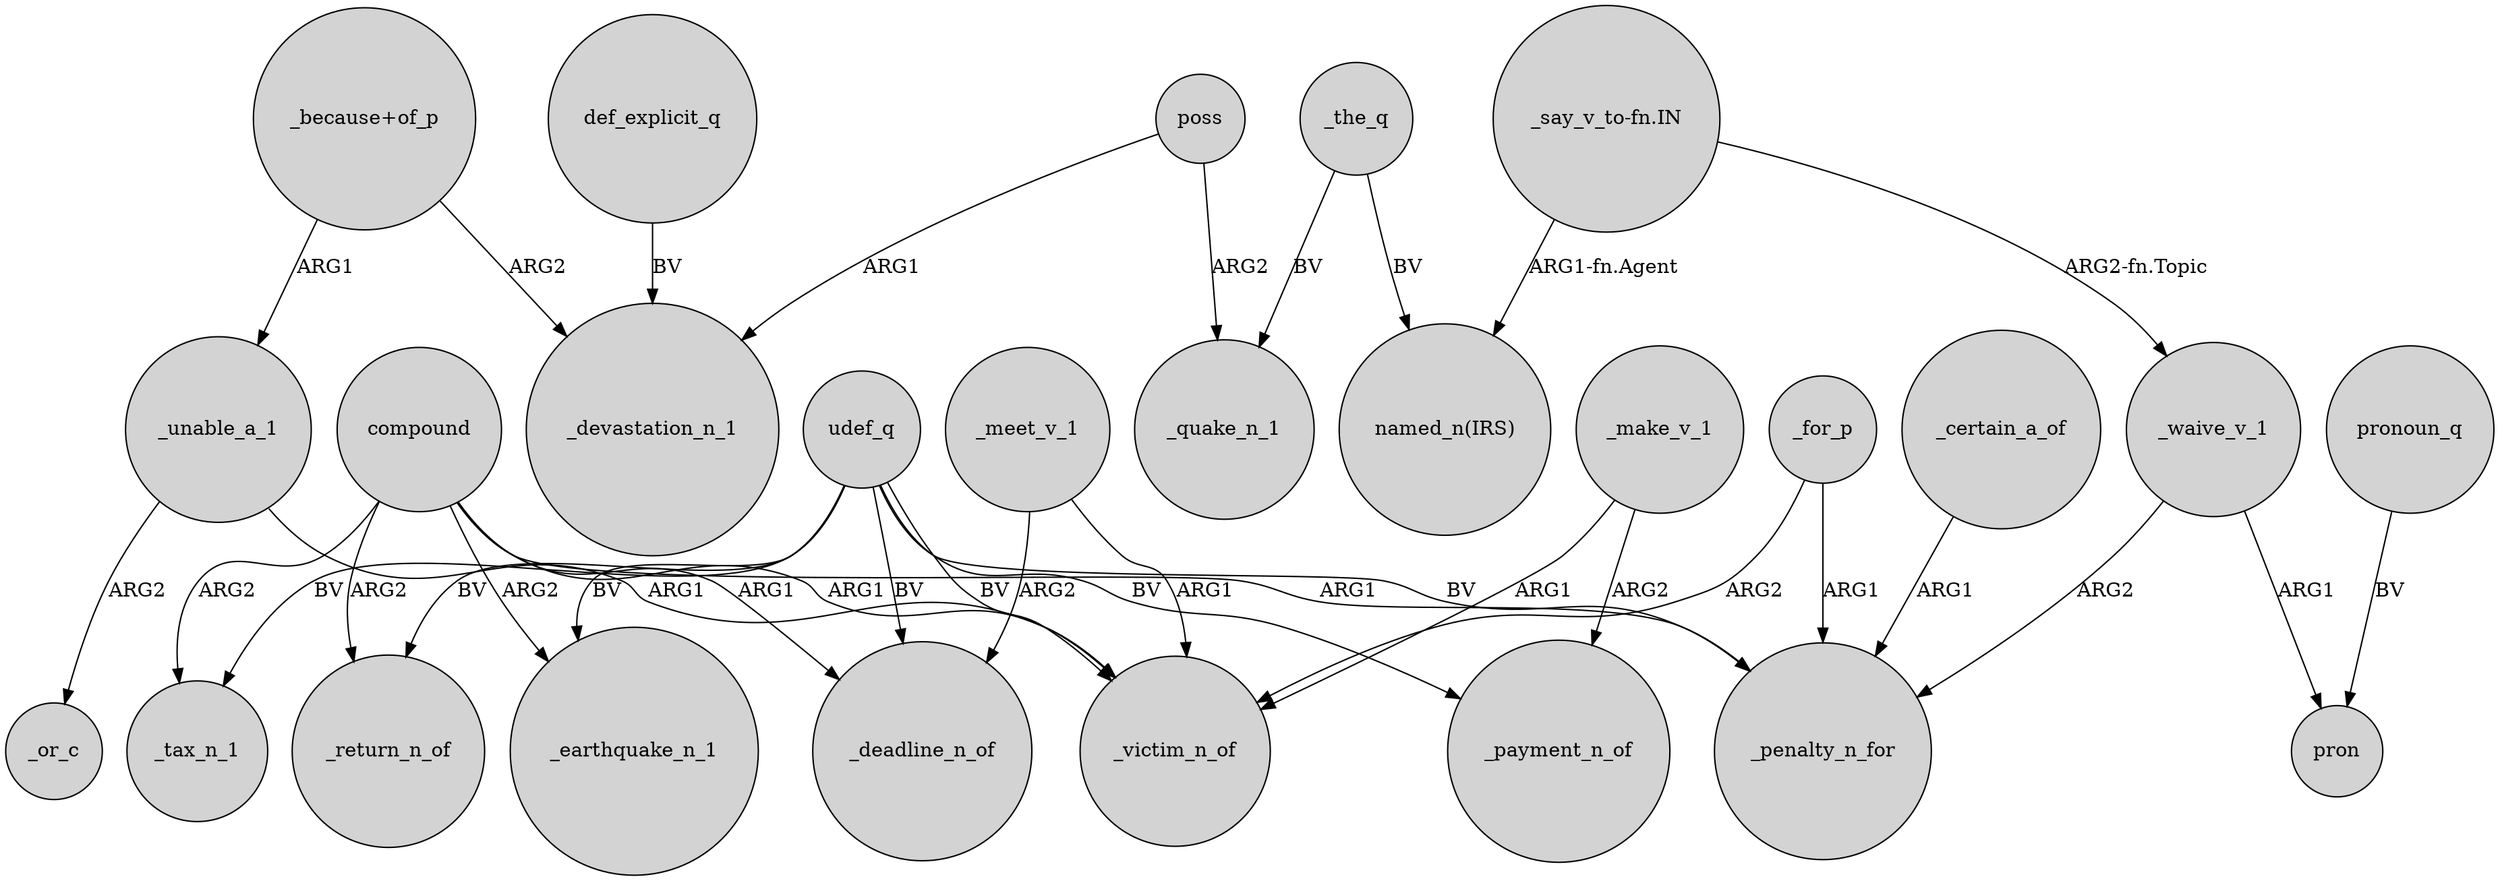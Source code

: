 digraph {
	node [shape=circle style=filled]
	"_because+of_p" -> _devastation_n_1 [label=ARG2]
	"_say_v_to-fn.IN" -> "named_n(IRS)" [label="ARG1-fn.Agent"]
	udef_q -> _deadline_n_of [label=BV]
	compound -> _earthquake_n_1 [label=ARG2]
	_certain_a_of -> _penalty_n_for [label=ARG1]
	compound -> _victim_n_of [label=ARG1]
	_the_q -> _quake_n_1 [label=BV]
	udef_q -> _return_n_of [label=BV]
	poss -> _quake_n_1 [label=ARG2]
	udef_q -> _victim_n_of [label=BV]
	compound -> _penalty_n_for [label=ARG1]
	"_say_v_to-fn.IN" -> _waive_v_1 [label="ARG2-fn.Topic"]
	compound -> _deadline_n_of [label=ARG1]
	_make_v_1 -> _payment_n_of [label=ARG2]
	compound -> _return_n_of [label=ARG2]
	udef_q -> _payment_n_of [label=BV]
	_meet_v_1 -> _deadline_n_of [label=ARG2]
	"_because+of_p" -> _unable_a_1 [label=ARG1]
	udef_q -> _tax_n_1 [label=BV]
	pronoun_q -> pron [label=BV]
	_waive_v_1 -> _penalty_n_for [label=ARG2]
	def_explicit_q -> _devastation_n_1 [label=BV]
	_unable_a_1 -> _or_c [label=ARG2]
	udef_q -> _penalty_n_for [label=BV]
	_waive_v_1 -> pron [label=ARG1]
	_for_p -> _victim_n_of [label=ARG2]
	_for_p -> _penalty_n_for [label=ARG1]
	_meet_v_1 -> _victim_n_of [label=ARG1]
	_the_q -> "named_n(IRS)" [label=BV]
	_make_v_1 -> _victim_n_of [label=ARG1]
	poss -> _devastation_n_1 [label=ARG1]
	compound -> _tax_n_1 [label=ARG2]
	_unable_a_1 -> _victim_n_of [label=ARG1]
	udef_q -> _earthquake_n_1 [label=BV]
}

